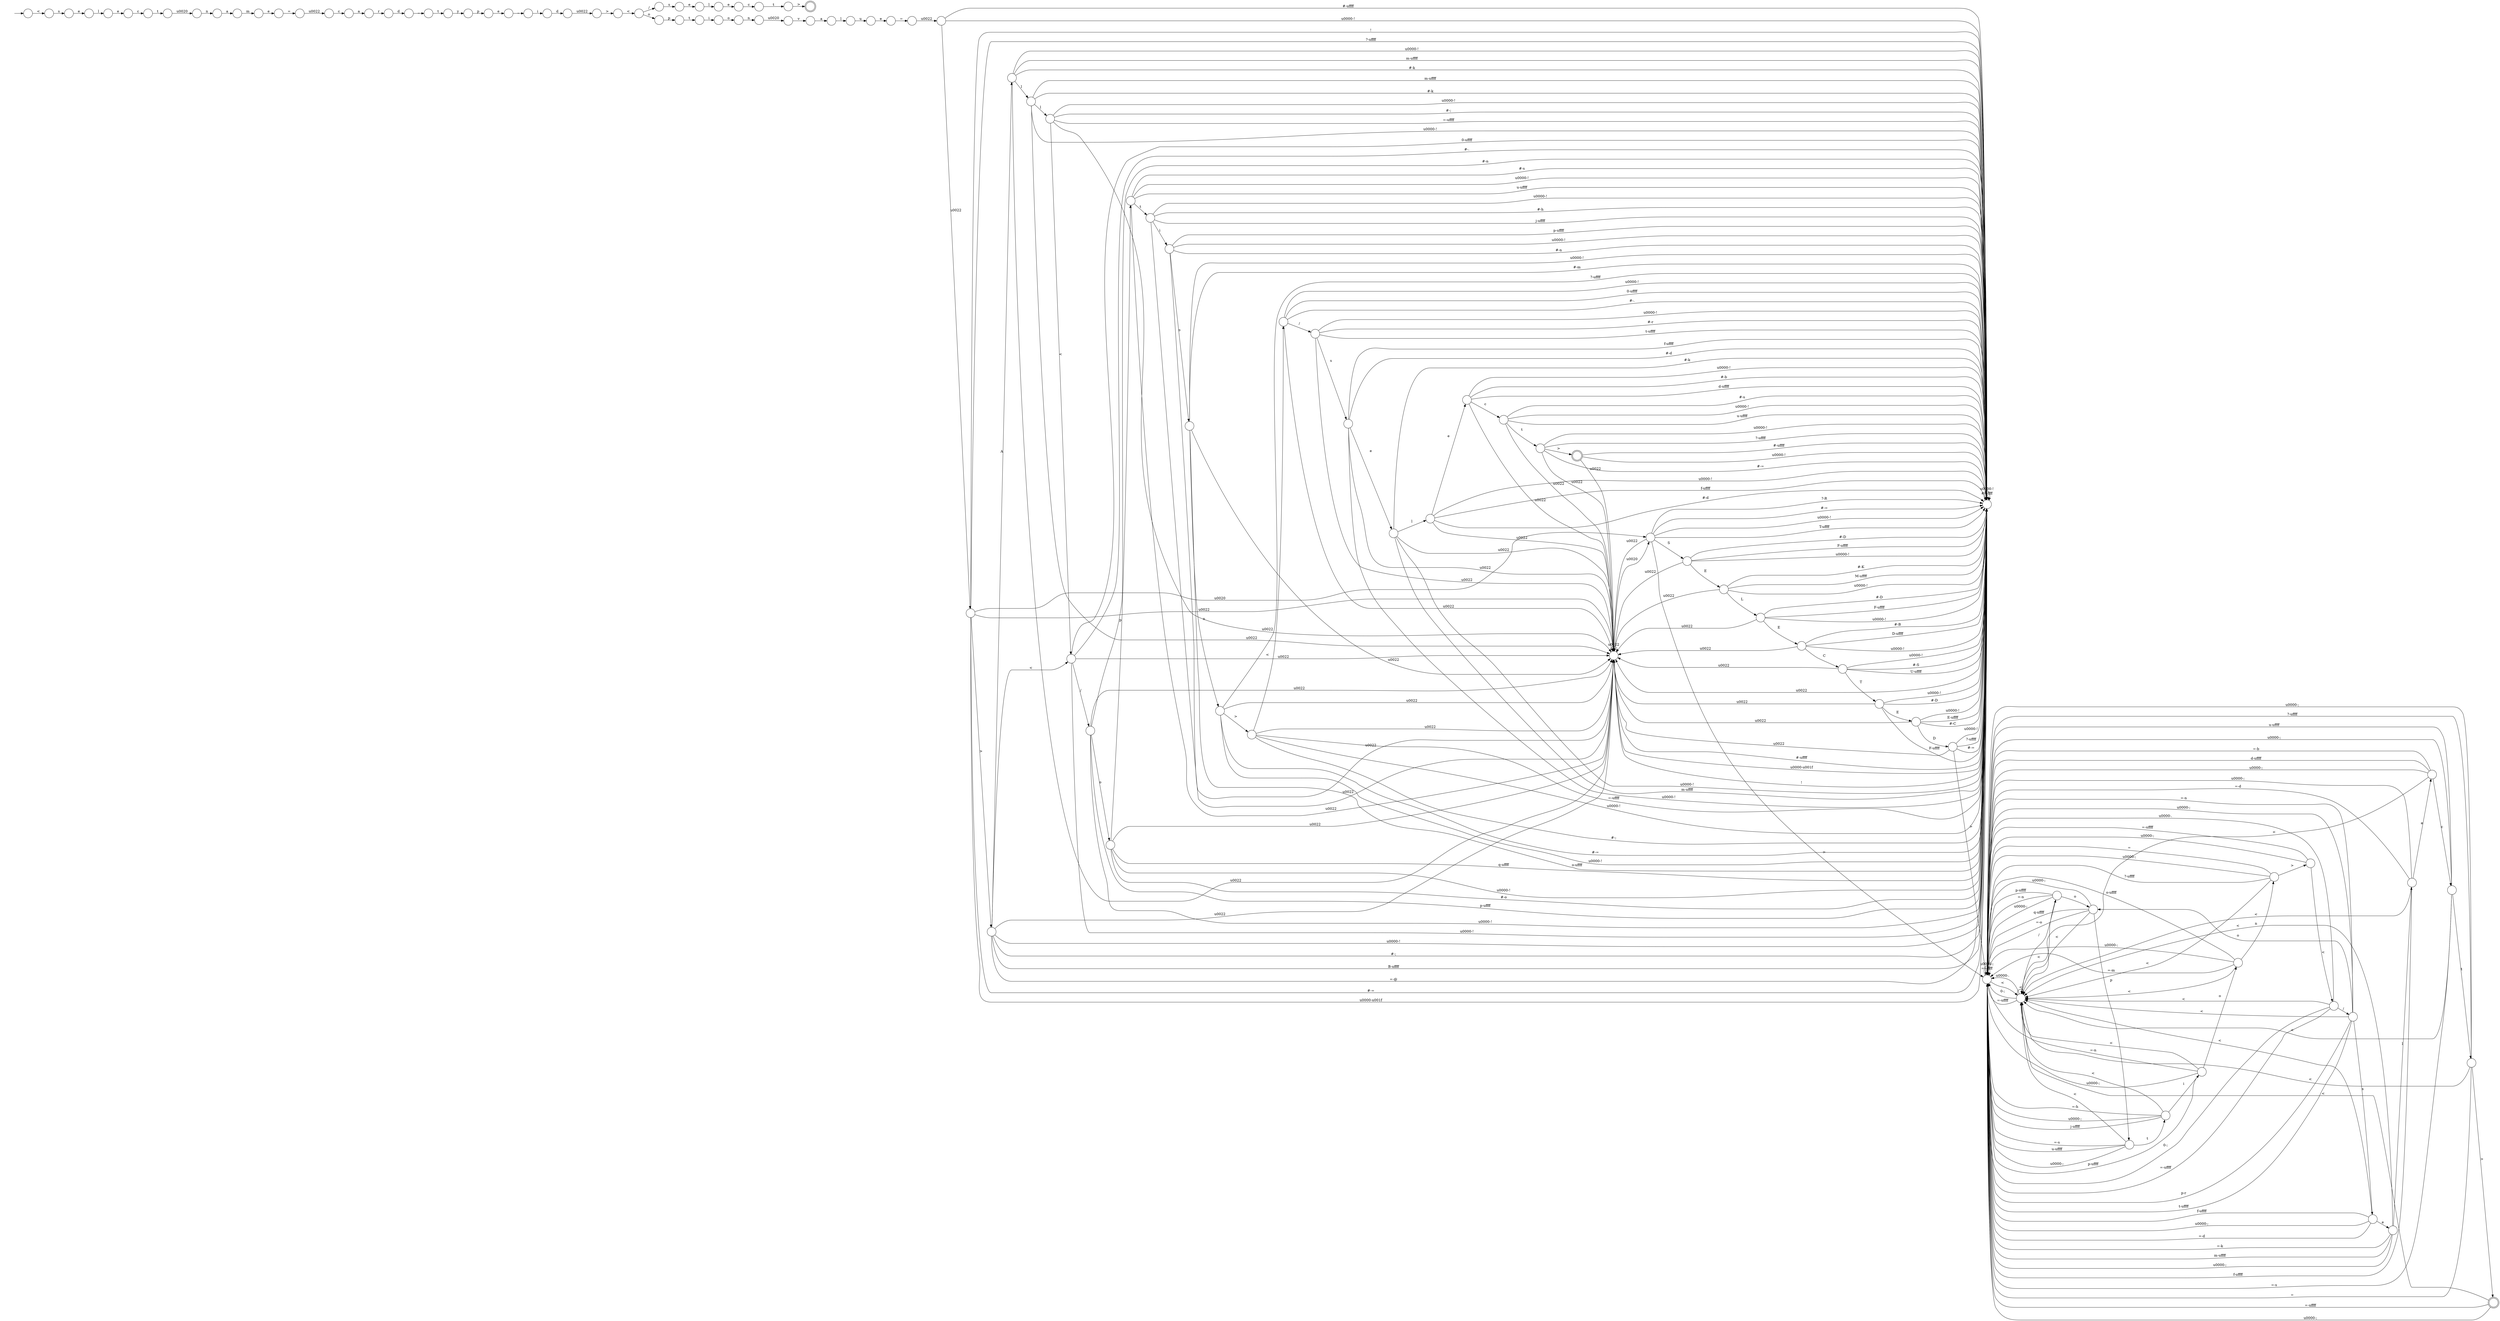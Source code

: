 digraph Automaton {
  rankdir = LR;
  0 [shape=circle,label=""];
  0 -> 67 [label="\u0022"]
  0 -> 86 [label="p-\uffff"]
  0 -> 86 [label="\u0000-!"]
  0 -> 86 [label="#-n"]
  0 -> 41 [label="o"]
  1 [shape=circle,label=""];
  1 -> 77 [label="e"]
  1 -> 82 [label="f-\uffff"]
  1 -> 82 [label="\u0000-;"]
  1 -> 65 [label="<"]
  1 -> 82 [label="=-d"]
  2 [shape=circle,label=""];
  2 -> 46 [label="a"]
  3 [shape=circle,label=""];
  3 -> 2 [label="n"]
  4 [shape=circle,label=""];
  4 -> 33 [label="<"]
  5 [shape=circle,label=""];
  5 -> 61 [label="d"]
  6 [shape=circle,label=""];
  6 -> 75 [label="l"]
  7 [shape=circle,label=""];
  7 -> 67 [label="\u0022"]
  7 -> 86 [label="\u0000-!"]
  7 -> 86 [label="m-\uffff"]
  7 -> 49 [label="l"]
  7 -> 86 [label="#-k"]
  8 [shape=circle,label=""];
  8 -> 67 [label="\u0022"]
  8 -> 66 [label="t"]
  8 -> 86 [label="#-s"]
  8 -> 86 [label="\u0000-!"]
  8 -> 86 [label="u-\uffff"]
  9 [shape=circle,label=""];
  9 -> 36 [label="t"]
  10 [shape=circle,label=""];
  10 -> 43 [label="l"]
  11 [shape=circle,label=""];
  11 -> 29 [label="\u0022"]
  11 -> 86 [label="#-\uffff"]
  11 -> 86 [label="\u0000-!"]
  12 [shape=circle,label=""];
  12 -> 67 [label="\u0022"]
  12 -> 86 [label="#-="]
  12 -> 86 [label="\u0000-!"]
  12 -> 42 [label=">"]
  12 -> 86 [label="?-\uffff"]
  13 [shape=circle,label=""];
  13 -> 86 [label="q-\uffff"]
  13 -> 67 [label="\u0022"]
  13 -> 86 [label="\u0000-!"]
  13 -> 8 [label="p"]
  13 -> 86 [label="#-o"]
  14 [shape=circle,label=""];
  14 -> 6 [label="e"]
  15 [shape=circle,label=""];
  15 -> 86 [label="?-R"]
  15 -> 67 [label="\u0022"]
  15 -> 86 [label="#-="]
  15 -> 87 [label="S"]
  15 -> 86 [label="\u0000-!"]
  15 -> 82 [label=">"]
  15 -> 86 [label="T-\uffff"]
  16 [shape=circle,label=""];
  16 -> 82 [label="0-;"]
  16 -> 82 [label="=-\uffff"]
  16 -> 82 [label="\u0000-."]
  16 -> 32 [label="/"]
  16 -> 65 [label="<"]
  17 [shape=circle,label=""];
  17 -> 59 [label="t"]
  18 [shape=circle,label=""];
  18 -> 67 [label="\u0022"]
  18 -> 86 [label="\u0000-!"]
  18 -> 86 [label="#-r"]
  18 -> 39 [label="s"]
  18 -> 86 [label="t-\uffff"]
  19 [shape=circle,label=""];
  19 -> 97 [label="a"]
  20 [shape=circle,label=""];
  20 -> 30 [label="t"]
  21 [shape=circle,label=""];
  21 -> 85 [label="n"]
  21 -> 82 [label="o-\uffff"]
  21 -> 82 [label="\u0000-;"]
  21 -> 65 [label="<"]
  21 -> 82 [label="=-m"]
  22 [shape=circle,label=""];
  22 -> 34 [label="e"]
  23 [shape=circle,label=""];
  23 -> 5 [label="i"]
  24 [shape=circle,label=""];
  24 -> 67 [label="\u0022"]
  24 -> 86 [label="#-="]
  24 -> 86 [label="\u0000-!"]
  24 -> 70 [label=">"]
  24 -> 86 [label="?-\uffff"]
  25 [shape=circle,label=""];
  25 -> 82 [label="=-k"]
  25 -> 82 [label="m-\uffff"]
  25 -> 1 [label="l"]
  25 -> 82 [label="\u0000-;"]
  25 -> 65 [label="<"]
  26 [shape=circle,label=""];
  26 -> 45 [label="v"]
  27 [shape=circle,label=""];
  27 -> 82 [label="=-\uffff"]
  27 -> 82 [label="\u0000-;"]
  27 -> 16 [label="<"]
  28 [shape=circle,label=""];
  28 -> 22 [label="s"]
  29 [shape=circle,label=""];
  29 -> 67 [label="\u0022"]
  29 -> 86 [label="#-="]
  29 -> 84 [label=">"]
  29 -> 86 [label="\u0000-\u001f"]
  29 -> 15 [label="\u0020"]
  29 -> 86 [label="!"]
  29 -> 86 [label="?-\uffff"]
  30 [shape=circle,label=""];
  30 -> 3 [label="\u0020"]
  31 [shape=circle,label=""];
  31 -> 14 [label="s"]
  32 [shape=circle,label=""];
  32 -> 82 [label="p-r"]
  32 -> 80 [label="s"]
  32 -> 82 [label="t-\uffff"]
  32 -> 82 [label="=-n"]
  32 -> 82 [label="\u0000-;"]
  32 -> 65 [label="<"]
  32 -> 60 [label="o"]
  33 [shape=circle,label=""];
  33 -> 28 [label="/"]
  33 -> 54 [label="o"]
  34 [shape=circle,label=""];
  34 -> 100 [label="l"]
  35 [shape=doublecircle,label=""];
  36 [shape=circle,label=""];
  36 -> 79 [label="i"]
  37 [shape=circle,label=""];
  37 -> 78 [label="e"]
  38 [shape=circle,label=""];
  38 -> 67 [label="\u0022"]
  38 -> 86 [label="p-\uffff"]
  38 -> 86 [label="\u0000-!"]
  38 -> 86 [label="#-n"]
  38 -> 13 [label="o"]
  39 [shape=circle,label=""];
  39 -> 67 [label="\u0022"]
  39 -> 86 [label="\u0000-!"]
  39 -> 7 [label="e"]
  39 -> 86 [label="f-\uffff"]
  39 -> 86 [label="#-d"]
  40 [shape=circle,label=""];
  40 -> 67 [label="\u0022"]
  40 -> 24 [label="t"]
  40 -> 86 [label="#-s"]
  40 -> 86 [label="\u0000-!"]
  40 -> 86 [label="u-\uffff"]
  41 [shape=circle,label=""];
  41 -> 12 [label="n"]
  41 -> 67 [label="\u0022"]
  41 -> 86 [label="o-\uffff"]
  41 -> 86 [label="\u0000-!"]
  41 -> 86 [label="#-m"]
  42 [shape=circle,label=""];
  42 -> 67 [label="\u0022"]
  42 -> 86 [label="=-\uffff"]
  42 -> 86 [label="\u0000-!"]
  42 -> 86 [label="#-;"]
  42 -> 81 [label="<"]
  43 [shape=circle,label=""];
  43 -> 37 [label="u"]
  44 [shape=circle,label=""];
  44 -> 67 [label="\u0022"]
  44 -> 38 [label="/"]
  44 -> 86 [label="\u0000-!"]
  44 -> 86 [label="0-\uffff"]
  44 -> 86 [label="#-."]
  45 [shape=circle,label=""];
  45 -> 10 [label="a"]
  46 [shape=circle,label=""];
  46 -> 69 [label="m"]
  47 [shape=circle,label=""];
  47 -> 86 [label="#-D"]
  47 -> 67 [label="\u0022"]
  47 -> 86 [label="F-\uffff"]
  47 -> 86 [label="\u0000-!"]
  47 -> 90 [label="E"]
  48 [shape=circle,label=""];
  48 -> 67 [label="\u0022"]
  48 -> 86 [label="\u0000-!"]
  48 -> 86 [label="m-\uffff"]
  48 -> 51 [label="l"]
  48 -> 86 [label="#-k"]
  49 [shape=circle,label=""];
  49 -> 67 [label="\u0022"]
  49 -> 99 [label="e"]
  49 -> 86 [label="\u0000-!"]
  49 -> 86 [label="f-\uffff"]
  49 -> 86 [label="#-d"]
  50 [shape=circle,label=""];
  50 -> 86 [label="#-D"]
  50 -> 67 [label="\u0022"]
  50 -> 86 [label="F-\uffff"]
  50 -> 86 [label="\u0000-!"]
  50 -> 88 [label="E"]
  51 [shape=circle,label=""];
  51 -> 67 [label="\u0022"]
  51 -> 86 [label="=-\uffff"]
  51 -> 86 [label="\u0000-!"]
  51 -> 86 [label="#-;"]
  51 -> 44 [label="<"]
  52 [shape=circle,label=""];
  52 -> 91 [label="="]
  53 [shape=circle,label=""];
  53 -> 82 [label="="]
  53 -> 102 [label=">"]
  53 -> 82 [label="\u0000-;"]
  53 -> 65 [label="<"]
  53 -> 82 [label="?-\uffff"]
  54 [shape=circle,label=""];
  54 -> 9 [label="p"]
  55 [shape=circle,label=""];
  55 -> 67 [label="\u0022"]
  55 -> 86 [label="\u0000-!"]
  55 -> 86 [label="#-K"]
  55 -> 47 [label="L"]
  55 -> 86 [label="M-\uffff"]
  56 [shape=circle,label=""];
  56 -> 20 [label="c"]
  57 [shape=circle,label=""];
  57 -> 82 [label="p-\uffff"]
  57 -> 82 [label="=-n"]
  57 -> 82 [label="\u0000-;"]
  57 -> 65 [label="<"]
  57 -> 21 [label="o"]
  58 [shape=circle,label=""];
  58 -> 64 [label="n"]
  59 [shape=circle,label=""];
  59 -> 98 [label="y"]
  60 [shape=circle,label=""];
  60 -> 82 [label="q-\uffff"]
  60 -> 63 [label="p"]
  60 -> 82 [label="=-o"]
  60 -> 82 [label="\u0000-;"]
  60 -> 65 [label="<"]
  61 [shape=circle,label=""];
  61 -> 95 [label="\u0022"]
  62 [shape=circle,label=""];
  62 -> 19 [label="c"]
  63 [shape=circle,label=""];
  63 -> 76 [label="t"]
  63 -> 82 [label="u-\uffff"]
  63 -> 82 [label="\u0000-;"]
  63 -> 65 [label="<"]
  63 -> 82 [label="=-s"]
  64 [shape=circle,label=""];
  64 -> 26 [label="\u0020"]
  65 [shape=circle,label=""];
  65 -> 82 [label="0-;"]
  65 -> 82 [label="=-\uffff"]
  65 -> 82 [label="\u0000-."]
  65 -> 94 [label="/"]
  65 -> 65 [label="<"]
  66 [shape=circle,label=""];
  66 -> 67 [label="\u0022"]
  66 -> 86 [label="\u0000-!"]
  66 -> 0 [label="i"]
  66 -> 86 [label="#-h"]
  66 -> 86 [label="j-\uffff"]
  67 [shape=circle,label=""];
  67 -> 67 [label="\u0022"]
  67 -> 86 [label="#-\uffff"]
  67 -> 86 [label="\u0000-\u001f"]
  67 -> 15 [label="\u0020"]
  67 -> 86 [label="!"]
  68 [shape=circle,label=""];
  68 -> 67 [label="\u0022"]
  68 -> 86 [label="#-="]
  68 -> 86 [label="\u0000-!"]
  68 -> 82 [label=">"]
  68 -> 86 [label="?-\uffff"]
  69 [shape=circle,label=""];
  69 -> 52 [label="e"]
  70 [shape=doublecircle,label=""];
  70 -> 67 [label="\u0022"]
  70 -> 86 [label="#-\uffff"]
  70 -> 86 [label="\u0000-!"]
  71 [shape=circle,label=""];
  initial [shape=plaintext,label=""];
  initial -> 71
  71 -> 31 [label="<"]
  72 [shape=circle,label=""];
  72 -> 35 [label=">"]
  73 [shape=circle,label=""];
  73 -> 11 [label="\u0022"]
  74 [shape=circle,label=""];
  74 -> 67 [label="\u0022"]
  74 -> 86 [label="\u0000-!"]
  74 -> 50 [label="T"]
  74 -> 86 [label="#-S"]
  74 -> 86 [label="U-\uffff"]
  75 [shape=circle,label=""];
  75 -> 56 [label="e"]
  76 [shape=circle,label=""];
  76 -> 57 [label="i"]
  76 -> 82 [label="=-h"]
  76 -> 82 [label="\u0000-;"]
  76 -> 65 [label="<"]
  76 -> 82 [label="j-\uffff"]
  77 [shape=circle,label=""];
  77 -> 103 [label="c"]
  77 -> 82 [label="=-b"]
  77 -> 82 [label="d-\uffff"]
  77 -> 82 [label="\u0000-;"]
  77 -> 65 [label="<"]
  78 [shape=circle,label=""];
  78 -> 73 [label="="]
  79 [shape=circle,label=""];
  79 -> 58 [label="o"]
  80 [shape=circle,label=""];
  80 -> 25 [label="e"]
  80 -> 82 [label="f-\uffff"]
  80 -> 82 [label="\u0000-;"]
  80 -> 65 [label="<"]
  80 -> 82 [label="=-d"]
  81 [shape=circle,label=""];
  81 -> 67 [label="\u0022"]
  81 -> 18 [label="/"]
  81 -> 86 [label="\u0000-!"]
  81 -> 86 [label="0-\uffff"]
  81 -> 86 [label="#-."]
  82 [shape=circle,label=""];
  82 -> 82 [label="=-\uffff"]
  82 -> 82 [label="\u0000-;"]
  82 -> 65 [label="<"]
  83 [shape=circle,label=""];
  83 -> 72 [label="t"]
  84 [shape=circle,label=""];
  84 -> 67 [label="\u0022"]
  84 -> 104 [label="A"]
  84 -> 86 [label="\u0000-!"]
  84 -> 86 [label="#-;"]
  84 -> 86 [label="B-\uffff"]
  84 -> 86 [label="=-@"]
  84 -> 44 [label="<"]
  85 [shape=circle,label=""];
  85 -> 82 [label="="]
  85 -> 27 [label=">"]
  85 -> 82 [label="\u0000-;"]
  85 -> 65 [label="<"]
  85 -> 82 [label="?-\uffff"]
  86 [shape=circle,label=""];
  86 -> 67 [label="\u0022"]
  86 -> 86 [label="#-\uffff"]
  86 -> 86 [label="\u0000-!"]
  87 [shape=circle,label=""];
  87 -> 86 [label="#-D"]
  87 -> 67 [label="\u0022"]
  87 -> 86 [label="F-\uffff"]
  87 -> 86 [label="\u0000-!"]
  87 -> 55 [label="E"]
  88 [shape=circle,label=""];
  88 -> 67 [label="\u0022"]
  88 -> 68 [label="D"]
  88 -> 86 [label="\u0000-!"]
  88 -> 86 [label="E-\uffff"]
  88 -> 86 [label="#-C"]
  89 [shape=circle,label=""];
  89 -> 101 [label="d"]
  90 [shape=circle,label=""];
  90 -> 67 [label="\u0022"]
  90 -> 86 [label="\u0000-!"]
  90 -> 74 [label="C"]
  90 -> 86 [label="#-B"]
  90 -> 86 [label="D-\uffff"]
  91 [shape=circle,label=""];
  91 -> 62 [label="\u0022"]
  92 [shape=circle,label=""];
  92 -> 23 [label="_"]
  93 [shape=circle,label=""];
  93 -> 92 [label="e"]
  94 [shape=circle,label=""];
  94 -> 82 [label="p-\uffff"]
  94 -> 82 [label="=-n"]
  94 -> 82 [label="\u0000-;"]
  94 -> 65 [label="<"]
  94 -> 60 [label="o"]
  95 [shape=circle,label=""];
  95 -> 4 [label=">"]
  96 [shape=circle,label=""];
  96 -> 83 [label="c"]
  97 [shape=circle,label=""];
  97 -> 89 [label="r"]
  98 [shape=circle,label=""];
  98 -> 93 [label="p"]
  99 [shape=circle,label=""];
  99 -> 67 [label="\u0022"]
  99 -> 40 [label="c"]
  99 -> 86 [label="\u0000-!"]
  99 -> 86 [label="#-b"]
  99 -> 86 [label="d-\uffff"]
  100 [shape=circle,label=""];
  100 -> 96 [label="e"]
  101 [shape=circle,label=""];
  101 -> 17 [label="_"]
  102 [shape=doublecircle,label=""];
  102 -> 82 [label="=-\uffff"]
  102 -> 82 [label="\u0000-;"]
  102 -> 65 [label="<"]
  103 [shape=circle,label=""];
  103 -> 53 [label="t"]
  103 -> 82 [label="u-\uffff"]
  103 -> 82 [label="\u0000-;"]
  103 -> 65 [label="<"]
  103 -> 82 [label="=-s"]
  104 [shape=circle,label=""];
  104 -> 67 [label="\u0022"]
  104 -> 86 [label="\u0000-!"]
  104 -> 86 [label="m-\uffff"]
  104 -> 48 [label="l"]
  104 -> 86 [label="#-k"]
}

